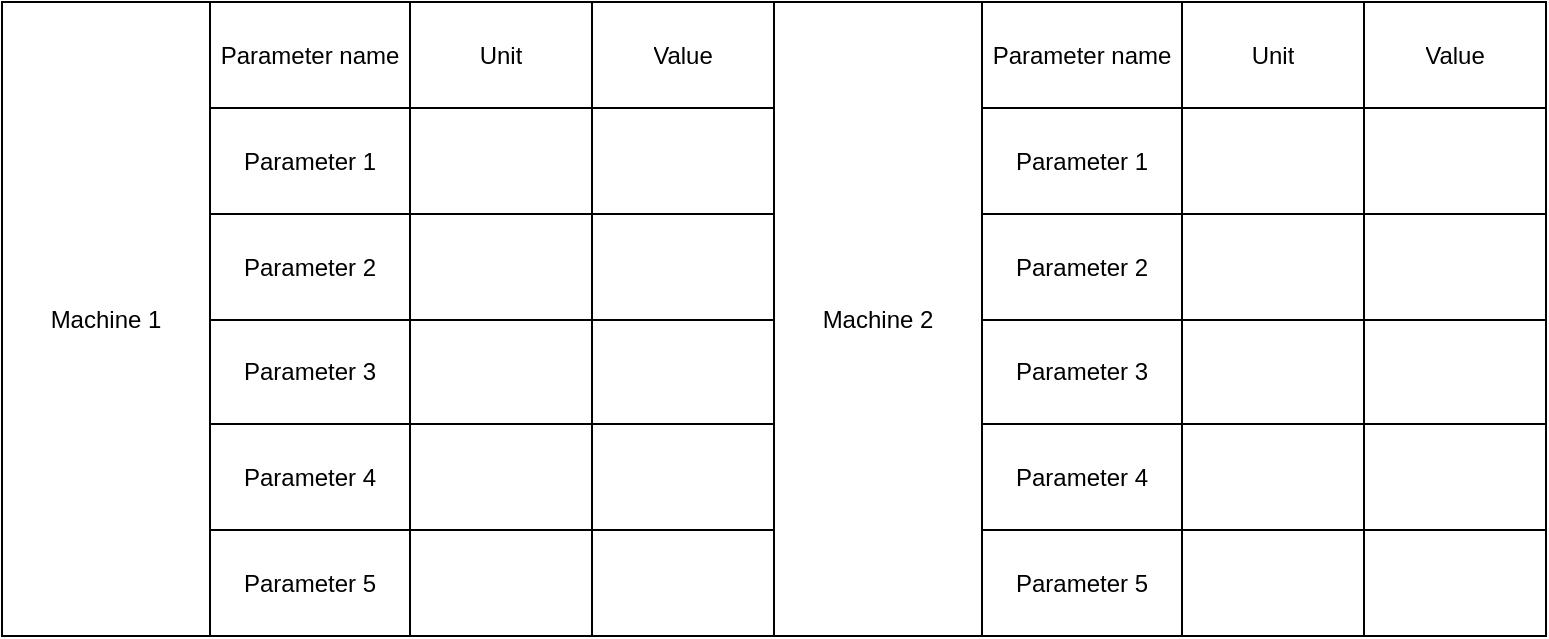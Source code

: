 <mxfile version="14.9.0" type="github">
  <diagram id="Z1trSQCHoKJ7LO43XMHb" name="Page-1">
    <mxGraphModel dx="1186" dy="651" grid="1" gridSize="10" guides="1" tooltips="1" connect="1" arrows="1" fold="1" page="1" pageScale="1" pageWidth="827" pageHeight="1169" math="0" shadow="0">
      <root>
        <mxCell id="0" />
        <mxCell id="1" parent="0" />
        <mxCell id="iuXq785Svx12iFxmTYCm-1" value="" style="shape=table;startSize=0;container=1;collapsible=0;childLayout=tableLayout;" parent="1" vertex="1">
          <mxGeometry x="414" y="340" width="282" height="317" as="geometry" />
        </mxCell>
        <mxCell id="iuXq785Svx12iFxmTYCm-2" value="" style="shape=partialRectangle;collapsible=0;dropTarget=0;pointerEvents=0;fillColor=none;top=0;left=0;bottom=0;right=0;points=[[0,0.5],[1,0.5]];portConstraint=eastwest;" parent="iuXq785Svx12iFxmTYCm-1" vertex="1">
          <mxGeometry width="282" height="53" as="geometry" />
        </mxCell>
        <mxCell id="iuXq785Svx12iFxmTYCm-3" value="Parameter name" style="shape=partialRectangle;html=1;whiteSpace=wrap;connectable=0;overflow=hidden;fillColor=none;top=0;left=0;bottom=0;right=0;" parent="iuXq785Svx12iFxmTYCm-2" vertex="1">
          <mxGeometry width="100" height="53" as="geometry" />
        </mxCell>
        <mxCell id="iuXq785Svx12iFxmTYCm-4" value="Unit" style="shape=partialRectangle;html=1;whiteSpace=wrap;connectable=0;overflow=hidden;fillColor=none;top=0;left=0;bottom=0;right=0;" parent="iuXq785Svx12iFxmTYCm-2" vertex="1">
          <mxGeometry x="100" width="91" height="53" as="geometry" />
        </mxCell>
        <mxCell id="Yx1ct2XPLeCev9idxveK-1" value="Value" style="shape=partialRectangle;html=1;whiteSpace=wrap;connectable=0;overflow=hidden;fillColor=none;top=0;left=0;bottom=0;right=0;" vertex="1" parent="iuXq785Svx12iFxmTYCm-2">
          <mxGeometry x="191" width="91" height="53" as="geometry" />
        </mxCell>
        <mxCell id="iuXq785Svx12iFxmTYCm-14" style="shape=partialRectangle;collapsible=0;dropTarget=0;pointerEvents=0;fillColor=none;top=0;left=0;bottom=0;right=0;points=[[0,0.5],[1,0.5]];portConstraint=eastwest;" parent="iuXq785Svx12iFxmTYCm-1" vertex="1">
          <mxGeometry y="53" width="282" height="53" as="geometry" />
        </mxCell>
        <mxCell id="iuXq785Svx12iFxmTYCm-15" value="Parameter 1" style="shape=partialRectangle;html=1;whiteSpace=wrap;connectable=0;overflow=hidden;fillColor=none;top=0;left=0;bottom=0;right=0;" parent="iuXq785Svx12iFxmTYCm-14" vertex="1">
          <mxGeometry width="100" height="53" as="geometry" />
        </mxCell>
        <mxCell id="iuXq785Svx12iFxmTYCm-16" style="shape=partialRectangle;html=1;whiteSpace=wrap;connectable=0;overflow=hidden;fillColor=none;top=0;left=0;bottom=0;right=0;" parent="iuXq785Svx12iFxmTYCm-14" vertex="1">
          <mxGeometry x="100" width="91" height="53" as="geometry" />
        </mxCell>
        <mxCell id="Yx1ct2XPLeCev9idxveK-2" style="shape=partialRectangle;html=1;whiteSpace=wrap;connectable=0;overflow=hidden;fillColor=none;top=0;left=0;bottom=0;right=0;" vertex="1" parent="iuXq785Svx12iFxmTYCm-14">
          <mxGeometry x="191" width="91" height="53" as="geometry" />
        </mxCell>
        <mxCell id="iuXq785Svx12iFxmTYCm-26" style="shape=partialRectangle;collapsible=0;dropTarget=0;pointerEvents=0;fillColor=none;top=0;left=0;bottom=0;right=0;points=[[0,0.5],[1,0.5]];portConstraint=eastwest;" parent="iuXq785Svx12iFxmTYCm-1" vertex="1">
          <mxGeometry y="106" width="282" height="53" as="geometry" />
        </mxCell>
        <mxCell id="iuXq785Svx12iFxmTYCm-27" value="Parameter 2" style="shape=partialRectangle;html=1;whiteSpace=wrap;connectable=0;overflow=hidden;fillColor=none;top=0;left=0;bottom=0;right=0;" parent="iuXq785Svx12iFxmTYCm-26" vertex="1">
          <mxGeometry width="100" height="53" as="geometry" />
        </mxCell>
        <mxCell id="iuXq785Svx12iFxmTYCm-28" style="shape=partialRectangle;html=1;whiteSpace=wrap;connectable=0;overflow=hidden;fillColor=none;top=0;left=0;bottom=0;right=0;" parent="iuXq785Svx12iFxmTYCm-26" vertex="1">
          <mxGeometry x="100" width="91" height="53" as="geometry" />
        </mxCell>
        <mxCell id="Yx1ct2XPLeCev9idxveK-3" style="shape=partialRectangle;html=1;whiteSpace=wrap;connectable=0;overflow=hidden;fillColor=none;top=0;left=0;bottom=0;right=0;" vertex="1" parent="iuXq785Svx12iFxmTYCm-26">
          <mxGeometry x="191" width="91" height="53" as="geometry" />
        </mxCell>
        <mxCell id="iuXq785Svx12iFxmTYCm-38" value="" style="shape=partialRectangle;collapsible=0;dropTarget=0;pointerEvents=0;fillColor=none;top=0;left=0;bottom=0;right=0;points=[[0,0.5],[1,0.5]];portConstraint=eastwest;" parent="iuXq785Svx12iFxmTYCm-1" vertex="1">
          <mxGeometry y="159" width="282" height="52" as="geometry" />
        </mxCell>
        <mxCell id="iuXq785Svx12iFxmTYCm-39" value="Parameter 3" style="shape=partialRectangle;html=1;whiteSpace=wrap;connectable=0;overflow=hidden;fillColor=none;top=0;left=0;bottom=0;right=0;" parent="iuXq785Svx12iFxmTYCm-38" vertex="1">
          <mxGeometry width="100" height="52" as="geometry" />
        </mxCell>
        <mxCell id="iuXq785Svx12iFxmTYCm-40" value="" style="shape=partialRectangle;html=1;whiteSpace=wrap;connectable=0;overflow=hidden;fillColor=none;top=0;left=0;bottom=0;right=0;" parent="iuXq785Svx12iFxmTYCm-38" vertex="1">
          <mxGeometry x="100" width="91" height="52" as="geometry" />
        </mxCell>
        <mxCell id="Yx1ct2XPLeCev9idxveK-4" style="shape=partialRectangle;html=1;whiteSpace=wrap;connectable=0;overflow=hidden;fillColor=none;top=0;left=0;bottom=0;right=0;" vertex="1" parent="iuXq785Svx12iFxmTYCm-38">
          <mxGeometry x="191" width="91" height="52" as="geometry" />
        </mxCell>
        <mxCell id="iuXq785Svx12iFxmTYCm-50" value="" style="shape=partialRectangle;collapsible=0;dropTarget=0;pointerEvents=0;fillColor=none;top=0;left=0;bottom=0;right=0;points=[[0,0.5],[1,0.5]];portConstraint=eastwest;" parent="iuXq785Svx12iFxmTYCm-1" vertex="1">
          <mxGeometry y="211" width="282" height="53" as="geometry" />
        </mxCell>
        <mxCell id="iuXq785Svx12iFxmTYCm-51" value="Parameter 4" style="shape=partialRectangle;html=1;whiteSpace=wrap;connectable=0;overflow=hidden;fillColor=none;top=0;left=0;bottom=0;right=0;" parent="iuXq785Svx12iFxmTYCm-50" vertex="1">
          <mxGeometry width="100" height="53" as="geometry" />
        </mxCell>
        <mxCell id="iuXq785Svx12iFxmTYCm-52" value="" style="shape=partialRectangle;html=1;whiteSpace=wrap;connectable=0;overflow=hidden;fillColor=none;top=0;left=0;bottom=0;right=0;" parent="iuXq785Svx12iFxmTYCm-50" vertex="1">
          <mxGeometry x="100" width="91" height="53" as="geometry" />
        </mxCell>
        <mxCell id="Yx1ct2XPLeCev9idxveK-5" style="shape=partialRectangle;html=1;whiteSpace=wrap;connectable=0;overflow=hidden;fillColor=none;top=0;left=0;bottom=0;right=0;" vertex="1" parent="iuXq785Svx12iFxmTYCm-50">
          <mxGeometry x="191" width="91" height="53" as="geometry" />
        </mxCell>
        <mxCell id="iuXq785Svx12iFxmTYCm-62" value="" style="shape=partialRectangle;collapsible=0;dropTarget=0;pointerEvents=0;fillColor=none;top=0;left=0;bottom=0;right=0;points=[[0,0.5],[1,0.5]];portConstraint=eastwest;" parent="iuXq785Svx12iFxmTYCm-1" vertex="1">
          <mxGeometry y="264" width="282" height="53" as="geometry" />
        </mxCell>
        <mxCell id="iuXq785Svx12iFxmTYCm-63" value="Parameter 5" style="shape=partialRectangle;html=1;whiteSpace=wrap;connectable=0;overflow=hidden;fillColor=none;top=0;left=0;bottom=0;right=0;" parent="iuXq785Svx12iFxmTYCm-62" vertex="1">
          <mxGeometry width="100" height="53" as="geometry" />
        </mxCell>
        <mxCell id="iuXq785Svx12iFxmTYCm-64" value="" style="shape=partialRectangle;html=1;whiteSpace=wrap;connectable=0;overflow=hidden;fillColor=none;top=0;left=0;bottom=0;right=0;" parent="iuXq785Svx12iFxmTYCm-62" vertex="1">
          <mxGeometry x="100" width="91" height="53" as="geometry" />
        </mxCell>
        <mxCell id="Yx1ct2XPLeCev9idxveK-6" style="shape=partialRectangle;html=1;whiteSpace=wrap;connectable=0;overflow=hidden;fillColor=none;top=0;left=0;bottom=0;right=0;" vertex="1" parent="iuXq785Svx12iFxmTYCm-62">
          <mxGeometry x="191" width="91" height="53" as="geometry" />
        </mxCell>
        <mxCell id="iuXq785Svx12iFxmTYCm-212" value="" style="shape=table;startSize=0;container=1;collapsible=0;childLayout=tableLayout;" parent="1" vertex="1">
          <mxGeometry x="310" y="340" width="104" height="317" as="geometry" />
        </mxCell>
        <mxCell id="iuXq785Svx12iFxmTYCm-213" value="" style="shape=partialRectangle;collapsible=0;dropTarget=0;pointerEvents=0;fillColor=none;top=0;left=0;bottom=0;right=0;points=[[0,0.5],[1,0.5]];portConstraint=eastwest;" parent="iuXq785Svx12iFxmTYCm-212" vertex="1">
          <mxGeometry width="104" height="317" as="geometry" />
        </mxCell>
        <mxCell id="iuXq785Svx12iFxmTYCm-214" value="Machine 1" style="shape=partialRectangle;html=1;whiteSpace=wrap;connectable=0;overflow=hidden;fillColor=none;top=0;left=0;bottom=0;right=0;" parent="iuXq785Svx12iFxmTYCm-213" vertex="1">
          <mxGeometry width="104" height="317" as="geometry" />
        </mxCell>
        <mxCell id="iuXq785Svx12iFxmTYCm-215" value="" style="shape=table;startSize=0;container=1;collapsible=0;childLayout=tableLayout;" parent="1" vertex="1">
          <mxGeometry x="696" y="340" width="104" height="317" as="geometry" />
        </mxCell>
        <mxCell id="iuXq785Svx12iFxmTYCm-216" value="" style="shape=partialRectangle;collapsible=0;dropTarget=0;pointerEvents=0;fillColor=none;top=0;left=0;bottom=0;right=0;points=[[0,0.5],[1,0.5]];portConstraint=eastwest;" parent="iuXq785Svx12iFxmTYCm-215" vertex="1">
          <mxGeometry width="104" height="317" as="geometry" />
        </mxCell>
        <mxCell id="iuXq785Svx12iFxmTYCm-217" value="Machine 2" style="shape=partialRectangle;html=1;whiteSpace=wrap;connectable=0;overflow=hidden;fillColor=none;top=0;left=0;bottom=0;right=0;" parent="iuXq785Svx12iFxmTYCm-216" vertex="1">
          <mxGeometry width="104" height="317" as="geometry" />
        </mxCell>
        <mxCell id="iuXq785Svx12iFxmTYCm-265" value="" style="shape=table;startSize=0;container=1;collapsible=0;childLayout=tableLayout;" parent="1" vertex="1">
          <mxGeometry x="800" y="340" width="282" height="317" as="geometry" />
        </mxCell>
        <mxCell id="iuXq785Svx12iFxmTYCm-266" value="" style="shape=partialRectangle;collapsible=0;dropTarget=0;pointerEvents=0;fillColor=none;top=0;left=0;bottom=0;right=0;points=[[0,0.5],[1,0.5]];portConstraint=eastwest;" parent="iuXq785Svx12iFxmTYCm-265" vertex="1">
          <mxGeometry width="282" height="53" as="geometry" />
        </mxCell>
        <mxCell id="iuXq785Svx12iFxmTYCm-267" value="Parameter name" style="shape=partialRectangle;html=1;whiteSpace=wrap;connectable=0;overflow=hidden;fillColor=none;top=0;left=0;bottom=0;right=0;" parent="iuXq785Svx12iFxmTYCm-266" vertex="1">
          <mxGeometry width="100" height="53" as="geometry" />
        </mxCell>
        <mxCell id="iuXq785Svx12iFxmTYCm-268" value="Unit" style="shape=partialRectangle;html=1;whiteSpace=wrap;connectable=0;overflow=hidden;fillColor=none;top=0;left=0;bottom=0;right=0;" parent="iuXq785Svx12iFxmTYCm-266" vertex="1">
          <mxGeometry x="100" width="91" height="53" as="geometry" />
        </mxCell>
        <mxCell id="Yx1ct2XPLeCev9idxveK-7" value="Value" style="shape=partialRectangle;html=1;whiteSpace=wrap;connectable=0;overflow=hidden;fillColor=none;top=0;left=0;bottom=0;right=0;" vertex="1" parent="iuXq785Svx12iFxmTYCm-266">
          <mxGeometry x="191" width="91" height="53" as="geometry" />
        </mxCell>
        <mxCell id="iuXq785Svx12iFxmTYCm-270" style="shape=partialRectangle;collapsible=0;dropTarget=0;pointerEvents=0;fillColor=none;top=0;left=0;bottom=0;right=0;points=[[0,0.5],[1,0.5]];portConstraint=eastwest;" parent="iuXq785Svx12iFxmTYCm-265" vertex="1">
          <mxGeometry y="53" width="282" height="53" as="geometry" />
        </mxCell>
        <mxCell id="iuXq785Svx12iFxmTYCm-271" value="Parameter 1" style="shape=partialRectangle;html=1;whiteSpace=wrap;connectable=0;overflow=hidden;fillColor=none;top=0;left=0;bottom=0;right=0;" parent="iuXq785Svx12iFxmTYCm-270" vertex="1">
          <mxGeometry width="100" height="53" as="geometry" />
        </mxCell>
        <mxCell id="iuXq785Svx12iFxmTYCm-272" style="shape=partialRectangle;html=1;whiteSpace=wrap;connectable=0;overflow=hidden;fillColor=none;top=0;left=0;bottom=0;right=0;" parent="iuXq785Svx12iFxmTYCm-270" vertex="1">
          <mxGeometry x="100" width="91" height="53" as="geometry" />
        </mxCell>
        <mxCell id="Yx1ct2XPLeCev9idxveK-8" style="shape=partialRectangle;html=1;whiteSpace=wrap;connectable=0;overflow=hidden;fillColor=none;top=0;left=0;bottom=0;right=0;" vertex="1" parent="iuXq785Svx12iFxmTYCm-270">
          <mxGeometry x="191" width="91" height="53" as="geometry" />
        </mxCell>
        <mxCell id="iuXq785Svx12iFxmTYCm-274" style="shape=partialRectangle;collapsible=0;dropTarget=0;pointerEvents=0;fillColor=none;top=0;left=0;bottom=0;right=0;points=[[0,0.5],[1,0.5]];portConstraint=eastwest;" parent="iuXq785Svx12iFxmTYCm-265" vertex="1">
          <mxGeometry y="106" width="282" height="53" as="geometry" />
        </mxCell>
        <mxCell id="iuXq785Svx12iFxmTYCm-275" value="Parameter 2" style="shape=partialRectangle;html=1;whiteSpace=wrap;connectable=0;overflow=hidden;fillColor=none;top=0;left=0;bottom=0;right=0;" parent="iuXq785Svx12iFxmTYCm-274" vertex="1">
          <mxGeometry width="100" height="53" as="geometry" />
        </mxCell>
        <mxCell id="iuXq785Svx12iFxmTYCm-276" style="shape=partialRectangle;html=1;whiteSpace=wrap;connectable=0;overflow=hidden;fillColor=none;top=0;left=0;bottom=0;right=0;" parent="iuXq785Svx12iFxmTYCm-274" vertex="1">
          <mxGeometry x="100" width="91" height="53" as="geometry" />
        </mxCell>
        <mxCell id="Yx1ct2XPLeCev9idxveK-9" style="shape=partialRectangle;html=1;whiteSpace=wrap;connectable=0;overflow=hidden;fillColor=none;top=0;left=0;bottom=0;right=0;" vertex="1" parent="iuXq785Svx12iFxmTYCm-274">
          <mxGeometry x="191" width="91" height="53" as="geometry" />
        </mxCell>
        <mxCell id="iuXq785Svx12iFxmTYCm-278" value="" style="shape=partialRectangle;collapsible=0;dropTarget=0;pointerEvents=0;fillColor=none;top=0;left=0;bottom=0;right=0;points=[[0,0.5],[1,0.5]];portConstraint=eastwest;" parent="iuXq785Svx12iFxmTYCm-265" vertex="1">
          <mxGeometry y="159" width="282" height="52" as="geometry" />
        </mxCell>
        <mxCell id="iuXq785Svx12iFxmTYCm-279" value="Parameter 3" style="shape=partialRectangle;html=1;whiteSpace=wrap;connectable=0;overflow=hidden;fillColor=none;top=0;left=0;bottom=0;right=0;" parent="iuXq785Svx12iFxmTYCm-278" vertex="1">
          <mxGeometry width="100" height="52" as="geometry" />
        </mxCell>
        <mxCell id="iuXq785Svx12iFxmTYCm-280" value="" style="shape=partialRectangle;html=1;whiteSpace=wrap;connectable=0;overflow=hidden;fillColor=none;top=0;left=0;bottom=0;right=0;" parent="iuXq785Svx12iFxmTYCm-278" vertex="1">
          <mxGeometry x="100" width="91" height="52" as="geometry" />
        </mxCell>
        <mxCell id="Yx1ct2XPLeCev9idxveK-10" style="shape=partialRectangle;html=1;whiteSpace=wrap;connectable=0;overflow=hidden;fillColor=none;top=0;left=0;bottom=0;right=0;" vertex="1" parent="iuXq785Svx12iFxmTYCm-278">
          <mxGeometry x="191" width="91" height="52" as="geometry" />
        </mxCell>
        <mxCell id="iuXq785Svx12iFxmTYCm-282" value="" style="shape=partialRectangle;collapsible=0;dropTarget=0;pointerEvents=0;fillColor=none;top=0;left=0;bottom=0;right=0;points=[[0,0.5],[1,0.5]];portConstraint=eastwest;" parent="iuXq785Svx12iFxmTYCm-265" vertex="1">
          <mxGeometry y="211" width="282" height="53" as="geometry" />
        </mxCell>
        <mxCell id="iuXq785Svx12iFxmTYCm-283" value="Parameter 4" style="shape=partialRectangle;html=1;whiteSpace=wrap;connectable=0;overflow=hidden;fillColor=none;top=0;left=0;bottom=0;right=0;" parent="iuXq785Svx12iFxmTYCm-282" vertex="1">
          <mxGeometry width="100" height="53" as="geometry" />
        </mxCell>
        <mxCell id="iuXq785Svx12iFxmTYCm-284" value="" style="shape=partialRectangle;html=1;whiteSpace=wrap;connectable=0;overflow=hidden;fillColor=none;top=0;left=0;bottom=0;right=0;" parent="iuXq785Svx12iFxmTYCm-282" vertex="1">
          <mxGeometry x="100" width="91" height="53" as="geometry" />
        </mxCell>
        <mxCell id="Yx1ct2XPLeCev9idxveK-11" style="shape=partialRectangle;html=1;whiteSpace=wrap;connectable=0;overflow=hidden;fillColor=none;top=0;left=0;bottom=0;right=0;" vertex="1" parent="iuXq785Svx12iFxmTYCm-282">
          <mxGeometry x="191" width="91" height="53" as="geometry" />
        </mxCell>
        <mxCell id="iuXq785Svx12iFxmTYCm-286" value="" style="shape=partialRectangle;collapsible=0;dropTarget=0;pointerEvents=0;fillColor=none;top=0;left=0;bottom=0;right=0;points=[[0,0.5],[1,0.5]];portConstraint=eastwest;" parent="iuXq785Svx12iFxmTYCm-265" vertex="1">
          <mxGeometry y="264" width="282" height="53" as="geometry" />
        </mxCell>
        <mxCell id="iuXq785Svx12iFxmTYCm-287" value="Parameter 5" style="shape=partialRectangle;html=1;whiteSpace=wrap;connectable=0;overflow=hidden;fillColor=none;top=0;left=0;bottom=0;right=0;" parent="iuXq785Svx12iFxmTYCm-286" vertex="1">
          <mxGeometry width="100" height="53" as="geometry" />
        </mxCell>
        <mxCell id="iuXq785Svx12iFxmTYCm-288" value="" style="shape=partialRectangle;html=1;whiteSpace=wrap;connectable=0;overflow=hidden;fillColor=none;top=0;left=0;bottom=0;right=0;" parent="iuXq785Svx12iFxmTYCm-286" vertex="1">
          <mxGeometry x="100" width="91" height="53" as="geometry" />
        </mxCell>
        <mxCell id="Yx1ct2XPLeCev9idxveK-12" style="shape=partialRectangle;html=1;whiteSpace=wrap;connectable=0;overflow=hidden;fillColor=none;top=0;left=0;bottom=0;right=0;" vertex="1" parent="iuXq785Svx12iFxmTYCm-286">
          <mxGeometry x="191" width="91" height="53" as="geometry" />
        </mxCell>
      </root>
    </mxGraphModel>
  </diagram>
</mxfile>
